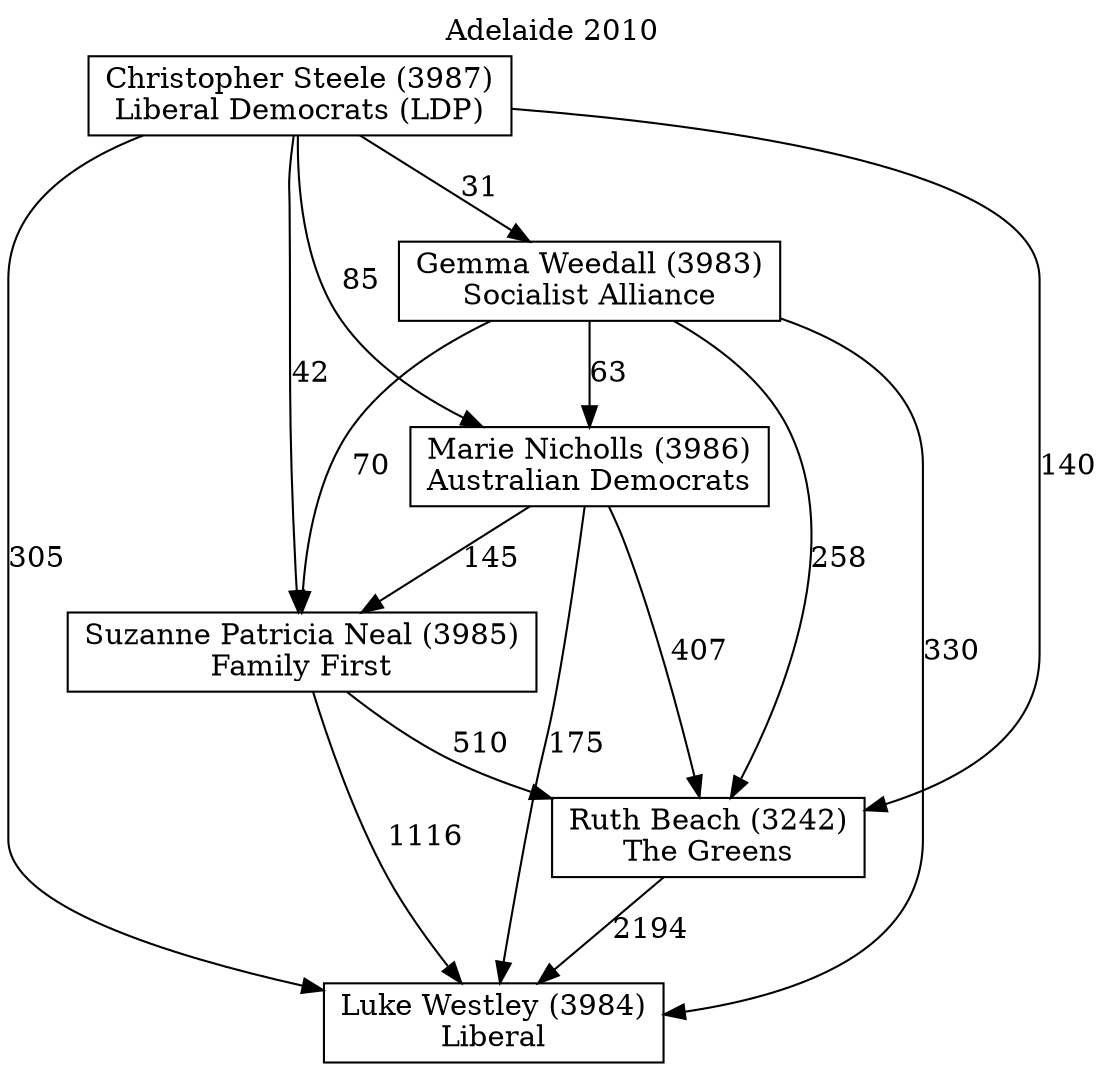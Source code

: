 // House preference flow
digraph "Luke Westley (3984)_Adelaide_2010" {
	graph [label="Adelaide 2010" labelloc=t mclimit=10]
	node [shape=box]
	"Luke Westley (3984)" [label="Luke Westley (3984)
Liberal"]
	"Ruth Beach (3242)" [label="Ruth Beach (3242)
The Greens"]
	"Suzanne Patricia Neal (3985)" [label="Suzanne Patricia Neal (3985)
Family First"]
	"Marie Nicholls (3986)" [label="Marie Nicholls (3986)
Australian Democrats"]
	"Gemma Weedall (3983)" [label="Gemma Weedall (3983)
Socialist Alliance"]
	"Christopher Steele (3987)" [label="Christopher Steele (3987)
Liberal Democrats (LDP)"]
	"Ruth Beach (3242)" -> "Luke Westley (3984)" [label=2194]
	"Suzanne Patricia Neal (3985)" -> "Ruth Beach (3242)" [label=510]
	"Marie Nicholls (3986)" -> "Suzanne Patricia Neal (3985)" [label=145]
	"Gemma Weedall (3983)" -> "Marie Nicholls (3986)" [label=63]
	"Christopher Steele (3987)" -> "Gemma Weedall (3983)" [label=31]
	"Suzanne Patricia Neal (3985)" -> "Luke Westley (3984)" [label=1116]
	"Marie Nicholls (3986)" -> "Luke Westley (3984)" [label=175]
	"Gemma Weedall (3983)" -> "Luke Westley (3984)" [label=330]
	"Christopher Steele (3987)" -> "Luke Westley (3984)" [label=305]
	"Christopher Steele (3987)" -> "Marie Nicholls (3986)" [label=85]
	"Gemma Weedall (3983)" -> "Suzanne Patricia Neal (3985)" [label=70]
	"Christopher Steele (3987)" -> "Suzanne Patricia Neal (3985)" [label=42]
	"Marie Nicholls (3986)" -> "Ruth Beach (3242)" [label=407]
	"Gemma Weedall (3983)" -> "Ruth Beach (3242)" [label=258]
	"Christopher Steele (3987)" -> "Ruth Beach (3242)" [label=140]
}
